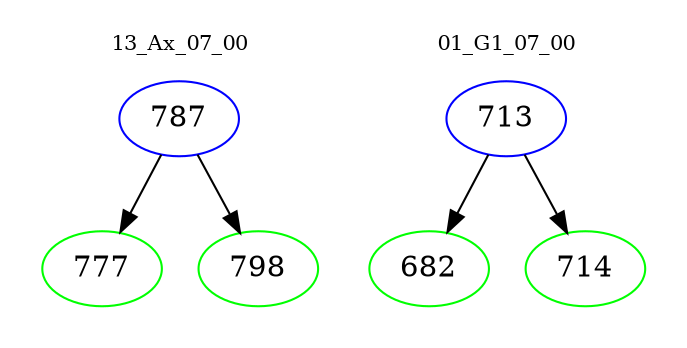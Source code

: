 digraph{
subgraph cluster_0 {
color = white
label = "13_Ax_07_00";
fontsize=10;
T0_787 [label="787", color="blue"]
T0_787 -> T0_777 [color="black"]
T0_777 [label="777", color="green"]
T0_787 -> T0_798 [color="black"]
T0_798 [label="798", color="green"]
}
subgraph cluster_1 {
color = white
label = "01_G1_07_00";
fontsize=10;
T1_713 [label="713", color="blue"]
T1_713 -> T1_682 [color="black"]
T1_682 [label="682", color="green"]
T1_713 -> T1_714 [color="black"]
T1_714 [label="714", color="green"]
}
}
